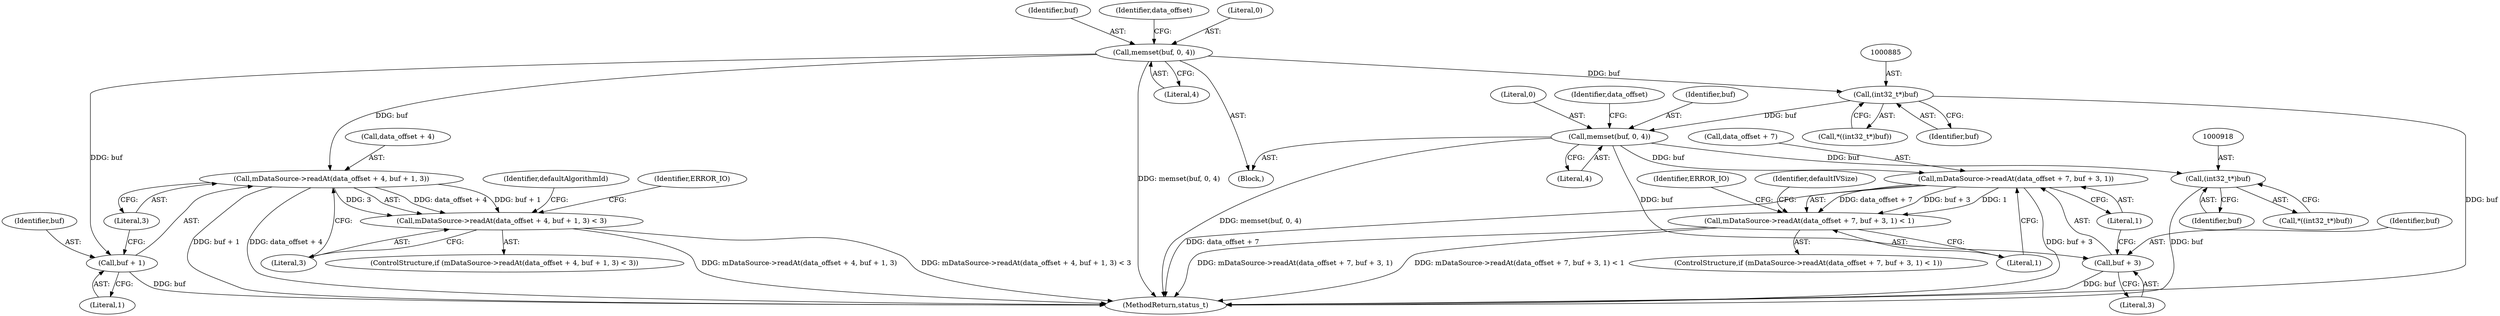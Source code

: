 digraph "0_Android_2674a7218eaa3c87f2ee26d26da5b9170e10f859@API" {
"1000861" [label="(Call,memset(buf, 0, 4))"];
"1000867" [label="(Call,mDataSource->readAt(data_offset + 4, buf + 1, 3))"];
"1000866" [label="(Call,mDataSource->readAt(data_offset + 4, buf + 1, 3) < 3)"];
"1000871" [label="(Call,buf + 1)"];
"1000884" [label="(Call,(int32_t*)buf)"];
"1000894" [label="(Call,memset(buf, 0, 4))"];
"1000900" [label="(Call,mDataSource->readAt(data_offset + 7, buf + 3, 1))"];
"1000899" [label="(Call,mDataSource->readAt(data_offset + 7, buf + 3, 1) < 1)"];
"1000904" [label="(Call,buf + 3)"];
"1000917" [label="(Call,(int32_t*)buf)"];
"1000919" [label="(Identifier,buf)"];
"1000894" [label="(Call,memset(buf, 0, 4))"];
"1000881" [label="(Identifier,defaultAlgorithmId)"];
"1000901" [label="(Call,data_offset + 7)"];
"1000874" [label="(Literal,3)"];
"1000897" [label="(Literal,4)"];
"1000862" [label="(Identifier,buf)"];
"1002927" [label="(MethodReturn,status_t)"];
"1000866" [label="(Call,mDataSource->readAt(data_offset + 4, buf + 1, 3) < 3)"];
"1000911" [label="(Identifier,ERROR_IO)"];
"1000900" [label="(Call,mDataSource->readAt(data_offset + 7, buf + 3, 1))"];
"1000868" [label="(Call,data_offset + 4)"];
"1000883" [label="(Call,*((int32_t*)buf))"];
"1000871" [label="(Call,buf + 1)"];
"1000884" [label="(Call,(int32_t*)buf)"];
"1000898" [label="(ControlStructure,if (mDataSource->readAt(data_offset + 7, buf + 3, 1) < 1))"];
"1000875" [label="(Literal,3)"];
"1000902" [label="(Identifier,data_offset)"];
"1000861" [label="(Call,memset(buf, 0, 4))"];
"1000848" [label="(Block,)"];
"1000916" [label="(Call,*((int32_t*)buf))"];
"1000907" [label="(Literal,1)"];
"1000878" [label="(Identifier,ERROR_IO)"];
"1000895" [label="(Identifier,buf)"];
"1000917" [label="(Call,(int32_t*)buf)"];
"1000872" [label="(Identifier,buf)"];
"1000905" [label="(Identifier,buf)"];
"1000867" [label="(Call,mDataSource->readAt(data_offset + 4, buf + 1, 3))"];
"1000904" [label="(Call,buf + 3)"];
"1000864" [label="(Literal,4)"];
"1000869" [label="(Identifier,data_offset)"];
"1000896" [label="(Literal,0)"];
"1000863" [label="(Literal,0)"];
"1000908" [label="(Literal,1)"];
"1000873" [label="(Literal,1)"];
"1000906" [label="(Literal,3)"];
"1000886" [label="(Identifier,buf)"];
"1000865" [label="(ControlStructure,if (mDataSource->readAt(data_offset + 4, buf + 1, 3) < 3))"];
"1000899" [label="(Call,mDataSource->readAt(data_offset + 7, buf + 3, 1) < 1)"];
"1000914" [label="(Identifier,defaultIVSize)"];
"1000861" -> "1000848"  [label="AST: "];
"1000861" -> "1000864"  [label="CFG: "];
"1000862" -> "1000861"  [label="AST: "];
"1000863" -> "1000861"  [label="AST: "];
"1000864" -> "1000861"  [label="AST: "];
"1000869" -> "1000861"  [label="CFG: "];
"1000861" -> "1002927"  [label="DDG: memset(buf, 0, 4)"];
"1000861" -> "1000867"  [label="DDG: buf"];
"1000861" -> "1000871"  [label="DDG: buf"];
"1000861" -> "1000884"  [label="DDG: buf"];
"1000867" -> "1000866"  [label="AST: "];
"1000867" -> "1000874"  [label="CFG: "];
"1000868" -> "1000867"  [label="AST: "];
"1000871" -> "1000867"  [label="AST: "];
"1000874" -> "1000867"  [label="AST: "];
"1000875" -> "1000867"  [label="CFG: "];
"1000867" -> "1002927"  [label="DDG: buf + 1"];
"1000867" -> "1002927"  [label="DDG: data_offset + 4"];
"1000867" -> "1000866"  [label="DDG: data_offset + 4"];
"1000867" -> "1000866"  [label="DDG: buf + 1"];
"1000867" -> "1000866"  [label="DDG: 3"];
"1000866" -> "1000865"  [label="AST: "];
"1000866" -> "1000875"  [label="CFG: "];
"1000875" -> "1000866"  [label="AST: "];
"1000878" -> "1000866"  [label="CFG: "];
"1000881" -> "1000866"  [label="CFG: "];
"1000866" -> "1002927"  [label="DDG: mDataSource->readAt(data_offset + 4, buf + 1, 3) < 3"];
"1000866" -> "1002927"  [label="DDG: mDataSource->readAt(data_offset + 4, buf + 1, 3)"];
"1000871" -> "1000873"  [label="CFG: "];
"1000872" -> "1000871"  [label="AST: "];
"1000873" -> "1000871"  [label="AST: "];
"1000874" -> "1000871"  [label="CFG: "];
"1000871" -> "1002927"  [label="DDG: buf"];
"1000884" -> "1000883"  [label="AST: "];
"1000884" -> "1000886"  [label="CFG: "];
"1000885" -> "1000884"  [label="AST: "];
"1000886" -> "1000884"  [label="AST: "];
"1000883" -> "1000884"  [label="CFG: "];
"1000884" -> "1002927"  [label="DDG: buf"];
"1000884" -> "1000894"  [label="DDG: buf"];
"1000894" -> "1000848"  [label="AST: "];
"1000894" -> "1000897"  [label="CFG: "];
"1000895" -> "1000894"  [label="AST: "];
"1000896" -> "1000894"  [label="AST: "];
"1000897" -> "1000894"  [label="AST: "];
"1000902" -> "1000894"  [label="CFG: "];
"1000894" -> "1002927"  [label="DDG: memset(buf, 0, 4)"];
"1000894" -> "1000900"  [label="DDG: buf"];
"1000894" -> "1000904"  [label="DDG: buf"];
"1000894" -> "1000917"  [label="DDG: buf"];
"1000900" -> "1000899"  [label="AST: "];
"1000900" -> "1000907"  [label="CFG: "];
"1000901" -> "1000900"  [label="AST: "];
"1000904" -> "1000900"  [label="AST: "];
"1000907" -> "1000900"  [label="AST: "];
"1000908" -> "1000900"  [label="CFG: "];
"1000900" -> "1002927"  [label="DDG: buf + 3"];
"1000900" -> "1002927"  [label="DDG: data_offset + 7"];
"1000900" -> "1000899"  [label="DDG: data_offset + 7"];
"1000900" -> "1000899"  [label="DDG: buf + 3"];
"1000900" -> "1000899"  [label="DDG: 1"];
"1000899" -> "1000898"  [label="AST: "];
"1000899" -> "1000908"  [label="CFG: "];
"1000908" -> "1000899"  [label="AST: "];
"1000911" -> "1000899"  [label="CFG: "];
"1000914" -> "1000899"  [label="CFG: "];
"1000899" -> "1002927"  [label="DDG: mDataSource->readAt(data_offset + 7, buf + 3, 1) < 1"];
"1000899" -> "1002927"  [label="DDG: mDataSource->readAt(data_offset + 7, buf + 3, 1)"];
"1000904" -> "1000906"  [label="CFG: "];
"1000905" -> "1000904"  [label="AST: "];
"1000906" -> "1000904"  [label="AST: "];
"1000907" -> "1000904"  [label="CFG: "];
"1000904" -> "1002927"  [label="DDG: buf"];
"1000917" -> "1000916"  [label="AST: "];
"1000917" -> "1000919"  [label="CFG: "];
"1000918" -> "1000917"  [label="AST: "];
"1000919" -> "1000917"  [label="AST: "];
"1000916" -> "1000917"  [label="CFG: "];
"1000917" -> "1002927"  [label="DDG: buf"];
}
